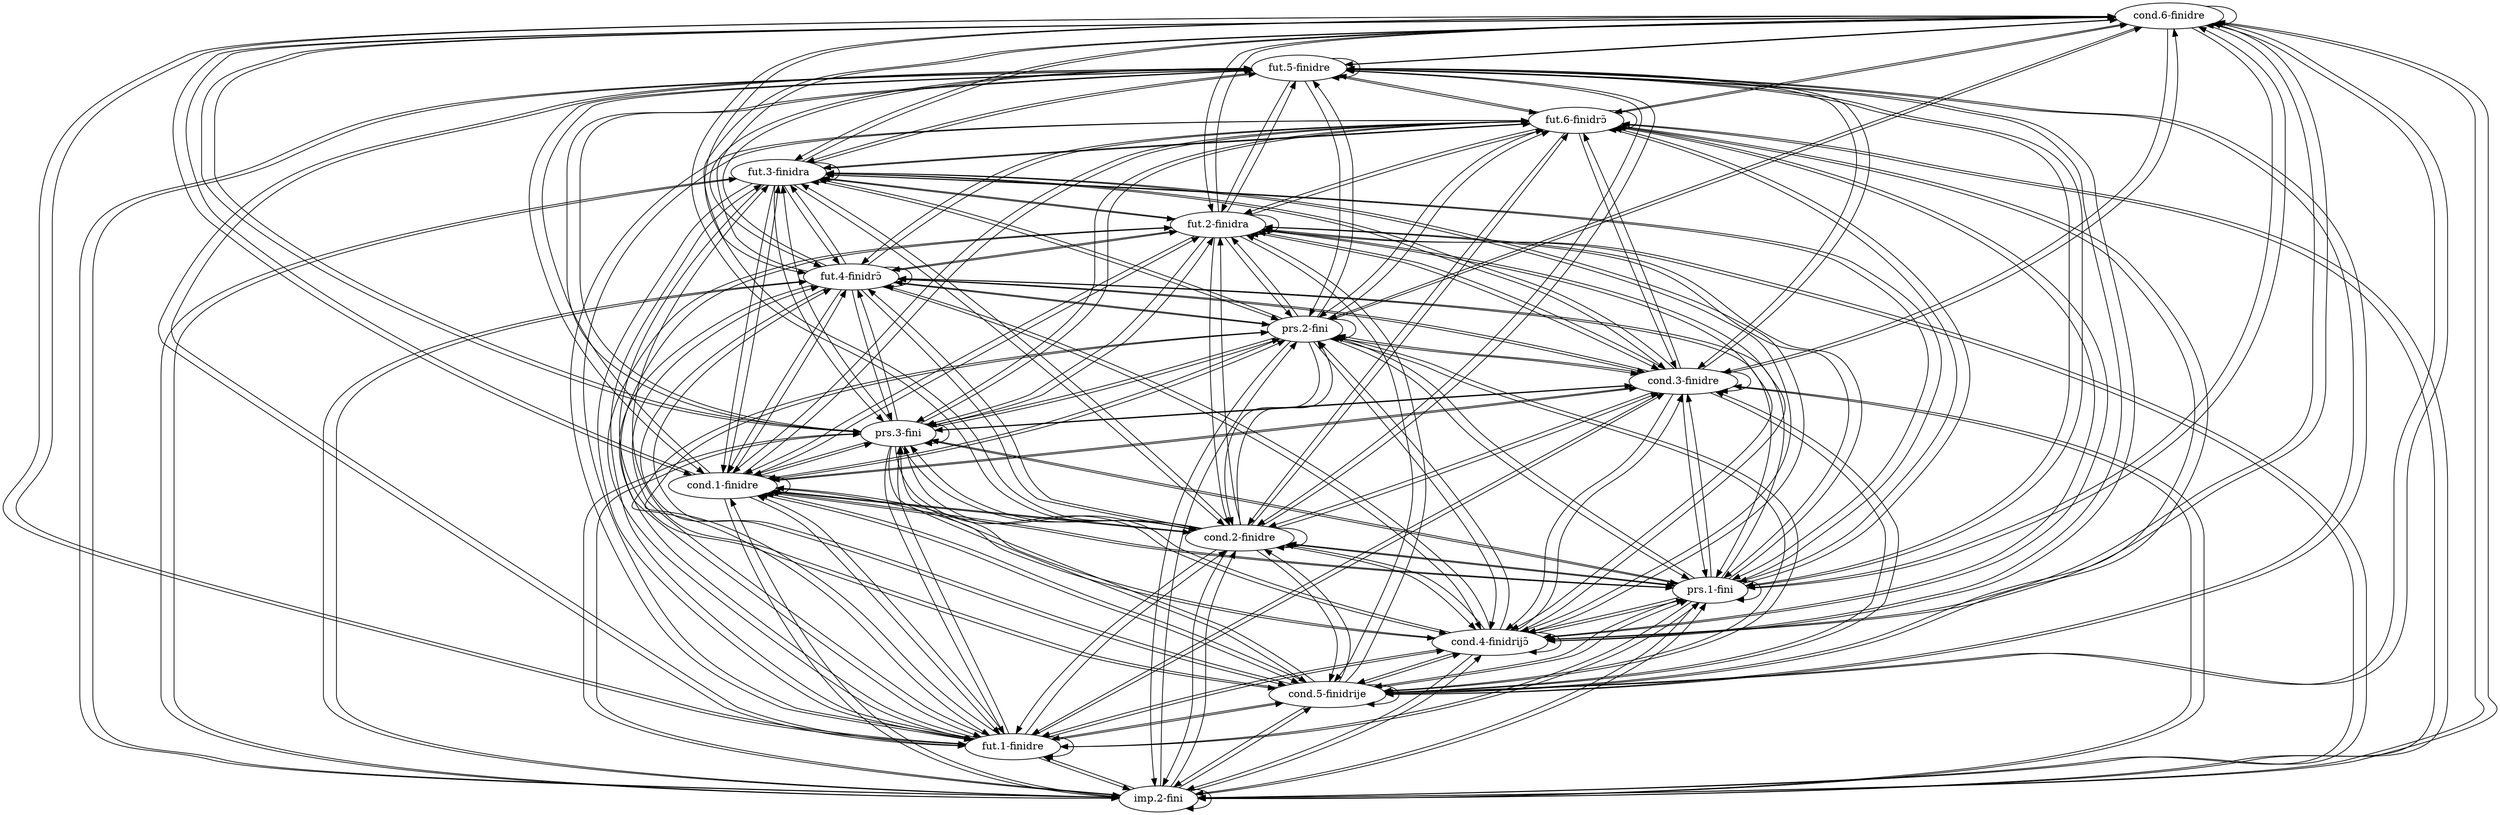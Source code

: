 digraph  {
	node [label="\N"];
	"cond.6-finidrE"	 [cell="cond.6",
		label="cond.6-finidre",
		tense=cond,
		weight=0.02];
	"cond.6-finidrE" -> "cond.6-finidrE"	 [weight=0.02];
	"fut.5-finidrE"	 [cell="fut.5",
		label="fut.5-finidre",
		tense=fut,
		weight=0.02];
	"cond.6-finidrE" -> "fut.5-finidrE"	 [weight=0.02];
	"imp.2-fini"	 [cell="imp.2",
		label="imp.2-fini",
		tense=imp,
		weight=1.0];
	"cond.6-finidrE" -> "imp.2-fini"	 [weight=1.0];
	"fut.1-finidrE"	 [cell="fut.1",
		label="fut.1-finidre",
		tense=fut,
		weight=0.02];
	"cond.6-finidrE" -> "fut.1-finidrE"	 [weight=0.02];
	"cond.5-finidrijE"	 [cell="cond.5",
		label="cond.5-finidrije",
		tense=cond,
		weight=0.02];
	"cond.6-finidrE" -> "cond.5-finidrijE"	 [weight=0.02];
	"cond.4-finidrijô"	 [cell="cond.4",
		label="cond.4-finidrijɔ̃",
		tense=cond,
		weight=0.02];
	"cond.6-finidrE" -> "cond.4-finidrijô"	 [weight=0.02];
	"prs.1-fini"	 [cell="prs.1",
		label="prs.1-fini",
		tense=prs,
		weight=1.0];
	"cond.6-finidrE" -> "prs.1-fini"	 [weight=1.0];
	"cond.2-finidrE"	 [cell="cond.2",
		label="cond.2-finidre",
		tense=cond,
		weight=0.02];
	"cond.6-finidrE" -> "cond.2-finidrE"	 [weight=0.02];
	"cond.1-finidrE"	 [cell="cond.1",
		label="cond.1-finidre",
		tense=cond,
		weight=0.02];
	"cond.6-finidrE" -> "cond.1-finidrE"	 [weight=0.02];
	"prs.3-fini"	 [cell="prs.3",
		label="prs.3-fini",
		tense=prs,
		weight=1.0];
	"cond.6-finidrE" -> "prs.3-fini"	 [weight=1.0];
	"cond.3-finidrE"	 [cell="cond.3",
		label="cond.3-finidre",
		tense=cond,
		weight=0.02];
	"cond.6-finidrE" -> "cond.3-finidrE"	 [weight=0.02];
	"prs.2-fini"	 [cell="prs.2",
		label="prs.2-fini",
		tense=prs,
		weight=1.0];
	"cond.6-finidrE" -> "prs.2-fini"	 [weight=1.0];
	"fut.4-finidrô"	 [cell="fut.4",
		label="fut.4-finidrɔ̃",
		tense=fut,
		weight=0.02];
	"cond.6-finidrE" -> "fut.4-finidrô"	 [weight=0.02];
	"fut.2-finidra"	 [cell="fut.2",
		label="fut.2-finidra",
		tense=fut,
		weight=0.02];
	"cond.6-finidrE" -> "fut.2-finidra"	 [weight=0.02];
	"fut.3-finidra"	 [cell="fut.3",
		label="fut.3-finidra",
		tense=fut,
		weight=0.02];
	"cond.6-finidrE" -> "fut.3-finidra"	 [weight=0.02];
	"fut.6-finidrô"	 [cell="fut.6",
		label="fut.6-finidrɔ̃",
		tense=fut,
		weight=0.02];
	"cond.6-finidrE" -> "fut.6-finidrô"	 [weight=0.02];
	"fut.5-finidrE" -> "cond.6-finidrE"	 [weight=0.02];
	"fut.5-finidrE" -> "fut.5-finidrE"	 [weight=0.02];
	"fut.5-finidrE" -> "imp.2-fini"	 [weight=1.0];
	"fut.5-finidrE" -> "fut.1-finidrE"	 [weight=0.02];
	"fut.5-finidrE" -> "cond.5-finidrijE"	 [weight=0.02];
	"fut.5-finidrE" -> "cond.4-finidrijô"	 [weight=0.02];
	"fut.5-finidrE" -> "prs.1-fini"	 [weight=1.0];
	"fut.5-finidrE" -> "cond.2-finidrE"	 [weight=0.02];
	"fut.5-finidrE" -> "cond.1-finidrE"	 [weight=0.02];
	"fut.5-finidrE" -> "prs.3-fini"	 [weight=1.0];
	"fut.5-finidrE" -> "cond.3-finidrE"	 [weight=0.02];
	"fut.5-finidrE" -> "prs.2-fini"	 [weight=1.0];
	"fut.5-finidrE" -> "fut.4-finidrô"	 [weight=0.02];
	"fut.5-finidrE" -> "fut.2-finidra"	 [weight=0.02];
	"fut.5-finidrE" -> "fut.3-finidra"	 [weight=0.02];
	"fut.5-finidrE" -> "fut.6-finidrô"	 [weight=0.02];
	"imp.2-fini" -> "cond.6-finidrE"	 [weight=0.0004];
	"imp.2-fini" -> "fut.5-finidrE"	 [weight=0.0004];
	"imp.2-fini" -> "imp.2-fini"	 [weight=1.0];
	"imp.2-fini" -> "fut.1-finidrE"	 [weight=0.0004];
	"imp.2-fini" -> "cond.5-finidrijE"	 [weight=0.0004];
	"imp.2-fini" -> "cond.4-finidrijô"	 [weight=0.0004];
	"imp.2-fini" -> "prs.1-fini"	 [weight=1.0];
	"imp.2-fini" -> "cond.2-finidrE"	 [weight=0.0004];
	"imp.2-fini" -> "cond.1-finidrE"	 [weight=0.0004];
	"imp.2-fini" -> "prs.3-fini"	 [weight=1.0];
	"imp.2-fini" -> "cond.3-finidrE"	 [weight=0.0004];
	"imp.2-fini" -> "prs.2-fini"	 [weight=1.0];
	"imp.2-fini" -> "fut.4-finidrô"	 [weight=0.0004];
	"imp.2-fini" -> "fut.2-finidra"	 [weight=0.0004];
	"imp.2-fini" -> "fut.3-finidra"	 [weight=0.0004];
	"imp.2-fini" -> "fut.6-finidrô"	 [weight=0.0004];
	"fut.1-finidrE" -> "cond.6-finidrE"	 [weight=0.02];
	"fut.1-finidrE" -> "fut.5-finidrE"	 [weight=0.02];
	"fut.1-finidrE" -> "imp.2-fini"	 [weight=1.0];
	"fut.1-finidrE" -> "fut.1-finidrE"	 [weight=0.02];
	"fut.1-finidrE" -> "cond.5-finidrijE"	 [weight=0.02];
	"fut.1-finidrE" -> "cond.4-finidrijô"	 [weight=0.02];
	"fut.1-finidrE" -> "prs.1-fini"	 [weight=1.0];
	"fut.1-finidrE" -> "cond.2-finidrE"	 [weight=0.02];
	"fut.1-finidrE" -> "cond.1-finidrE"	 [weight=0.02];
	"fut.1-finidrE" -> "prs.3-fini"	 [weight=1.0];
	"fut.1-finidrE" -> "cond.3-finidrE"	 [weight=0.02];
	"fut.1-finidrE" -> "prs.2-fini"	 [weight=1.0];
	"fut.1-finidrE" -> "fut.4-finidrô"	 [weight=0.02];
	"fut.1-finidrE" -> "fut.2-finidra"	 [weight=0.02];
	"fut.1-finidrE" -> "fut.3-finidra"	 [weight=0.02];
	"fut.1-finidrE" -> "fut.6-finidrô"	 [weight=0.02];
	"cond.5-finidrijE" -> "cond.6-finidrE"	 [weight=0.02];
	"cond.5-finidrijE" -> "fut.5-finidrE"	 [weight=0.02];
	"cond.5-finidrijE" -> "imp.2-fini"	 [weight=1.0];
	"cond.5-finidrijE" -> "fut.1-finidrE"	 [weight=0.02];
	"cond.5-finidrijE" -> "cond.5-finidrijE"	 [weight=0.02];
	"cond.5-finidrijE" -> "cond.4-finidrijô"	 [weight=0.02];
	"cond.5-finidrijE" -> "prs.1-fini"	 [weight=1.0];
	"cond.5-finidrijE" -> "cond.2-finidrE"	 [weight=0.02];
	"cond.5-finidrijE" -> "cond.1-finidrE"	 [weight=0.02];
	"cond.5-finidrijE" -> "prs.3-fini"	 [weight=1.0];
	"cond.5-finidrijE" -> "cond.3-finidrE"	 [weight=0.02];
	"cond.5-finidrijE" -> "prs.2-fini"	 [weight=1.0];
	"cond.5-finidrijE" -> "fut.4-finidrô"	 [weight=0.02];
	"cond.5-finidrijE" -> "fut.2-finidra"	 [weight=0.02];
	"cond.5-finidrijE" -> "fut.3-finidra"	 [weight=0.02];
	"cond.5-finidrijE" -> "fut.6-finidrô"	 [weight=0.02];
	"cond.4-finidrijô" -> "cond.6-finidrE"	 [weight=0.02];
	"cond.4-finidrijô" -> "fut.5-finidrE"	 [weight=0.02];
	"cond.4-finidrijô" -> "imp.2-fini"	 [weight=1.0];
	"cond.4-finidrijô" -> "fut.1-finidrE"	 [weight=0.02];
	"cond.4-finidrijô" -> "cond.5-finidrijE"	 [weight=0.02];
	"cond.4-finidrijô" -> "cond.4-finidrijô"	 [weight=0.02];
	"cond.4-finidrijô" -> "prs.1-fini"	 [weight=1.0];
	"cond.4-finidrijô" -> "cond.2-finidrE"	 [weight=0.02];
	"cond.4-finidrijô" -> "cond.1-finidrE"	 [weight=0.02];
	"cond.4-finidrijô" -> "prs.3-fini"	 [weight=1.0];
	"cond.4-finidrijô" -> "cond.3-finidrE"	 [weight=0.02];
	"cond.4-finidrijô" -> "prs.2-fini"	 [weight=1.0];
	"cond.4-finidrijô" -> "fut.4-finidrô"	 [weight=0.02];
	"cond.4-finidrijô" -> "fut.2-finidra"	 [weight=0.02];
	"cond.4-finidrijô" -> "fut.3-finidra"	 [weight=0.02];
	"cond.4-finidrijô" -> "fut.6-finidrô"	 [weight=0.02];
	"prs.1-fini" -> "cond.6-finidrE"	 [weight=0.0004];
	"prs.1-fini" -> "fut.5-finidrE"	 [weight=0.0004];
	"prs.1-fini" -> "imp.2-fini"	 [weight=1.0];
	"prs.1-fini" -> "fut.1-finidrE"	 [weight=0.0004];
	"prs.1-fini" -> "cond.5-finidrijE"	 [weight=0.0004];
	"prs.1-fini" -> "cond.4-finidrijô"	 [weight=0.0004];
	"prs.1-fini" -> "prs.1-fini"	 [weight=1.0];
	"prs.1-fini" -> "cond.2-finidrE"	 [weight=0.0004];
	"prs.1-fini" -> "cond.1-finidrE"	 [weight=0.0004];
	"prs.1-fini" -> "prs.3-fini"	 [weight=1.0];
	"prs.1-fini" -> "cond.3-finidrE"	 [weight=0.0004];
	"prs.1-fini" -> "prs.2-fini"	 [weight=1.0];
	"prs.1-fini" -> "fut.4-finidrô"	 [weight=0.0004];
	"prs.1-fini" -> "fut.2-finidra"	 [weight=0.0004];
	"prs.1-fini" -> "fut.3-finidra"	 [weight=0.0004];
	"prs.1-fini" -> "fut.6-finidrô"	 [weight=0.0004];
	"cond.2-finidrE" -> "cond.6-finidrE"	 [weight=0.02];
	"cond.2-finidrE" -> "fut.5-finidrE"	 [weight=0.02];
	"cond.2-finidrE" -> "imp.2-fini"	 [weight=1.0];
	"cond.2-finidrE" -> "fut.1-finidrE"	 [weight=0.02];
	"cond.2-finidrE" -> "cond.5-finidrijE"	 [weight=0.02];
	"cond.2-finidrE" -> "cond.4-finidrijô"	 [weight=0.02];
	"cond.2-finidrE" -> "prs.1-fini"	 [weight=1.0];
	"cond.2-finidrE" -> "cond.2-finidrE"	 [weight=0.02];
	"cond.2-finidrE" -> "cond.1-finidrE"	 [weight=0.02];
	"cond.2-finidrE" -> "prs.3-fini"	 [weight=1.0];
	"cond.2-finidrE" -> "cond.3-finidrE"	 [weight=0.02];
	"cond.2-finidrE" -> "prs.2-fini"	 [weight=1.0];
	"cond.2-finidrE" -> "fut.4-finidrô"	 [weight=0.02];
	"cond.2-finidrE" -> "fut.2-finidra"	 [weight=0.02];
	"cond.2-finidrE" -> "fut.3-finidra"	 [weight=0.02];
	"cond.2-finidrE" -> "fut.6-finidrô"	 [weight=0.02];
	"cond.1-finidrE" -> "cond.6-finidrE"	 [weight=0.02];
	"cond.1-finidrE" -> "fut.5-finidrE"	 [weight=0.02];
	"cond.1-finidrE" -> "imp.2-fini"	 [weight=1.0];
	"cond.1-finidrE" -> "fut.1-finidrE"	 [weight=0.02];
	"cond.1-finidrE" -> "cond.5-finidrijE"	 [weight=0.02];
	"cond.1-finidrE" -> "cond.4-finidrijô"	 [weight=0.02];
	"cond.1-finidrE" -> "prs.1-fini"	 [weight=1.0];
	"cond.1-finidrE" -> "cond.2-finidrE"	 [weight=0.02];
	"cond.1-finidrE" -> "cond.1-finidrE"	 [weight=0.02];
	"cond.1-finidrE" -> "prs.3-fini"	 [weight=1.0];
	"cond.1-finidrE" -> "cond.3-finidrE"	 [weight=0.02];
	"cond.1-finidrE" -> "prs.2-fini"	 [weight=1.0];
	"cond.1-finidrE" -> "fut.4-finidrô"	 [weight=0.02];
	"cond.1-finidrE" -> "fut.2-finidra"	 [weight=0.02];
	"cond.1-finidrE" -> "fut.3-finidra"	 [weight=0.02];
	"cond.1-finidrE" -> "fut.6-finidrô"	 [weight=0.02];
	"prs.3-fini" -> "cond.6-finidrE"	 [weight=0.0004];
	"prs.3-fini" -> "fut.5-finidrE"	 [weight=0.0004];
	"prs.3-fini" -> "imp.2-fini"	 [weight=1.0];
	"prs.3-fini" -> "fut.1-finidrE"	 [weight=0.0004];
	"prs.3-fini" -> "cond.5-finidrijE"	 [weight=0.0004];
	"prs.3-fini" -> "cond.4-finidrijô"	 [weight=0.0004];
	"prs.3-fini" -> "prs.1-fini"	 [weight=1.0];
	"prs.3-fini" -> "cond.2-finidrE"	 [weight=0.0004];
	"prs.3-fini" -> "cond.1-finidrE"	 [weight=0.0004];
	"prs.3-fini" -> "prs.3-fini"	 [weight=1.0];
	"prs.3-fini" -> "cond.3-finidrE"	 [weight=0.0004];
	"prs.3-fini" -> "prs.2-fini"	 [weight=1.0];
	"prs.3-fini" -> "fut.4-finidrô"	 [weight=0.0004];
	"prs.3-fini" -> "fut.2-finidra"	 [weight=0.0004];
	"prs.3-fini" -> "fut.3-finidra"	 [weight=0.0004];
	"prs.3-fini" -> "fut.6-finidrô"	 [weight=0.0004];
	"cond.3-finidrE" -> "cond.6-finidrE"	 [weight=0.02];
	"cond.3-finidrE" -> "fut.5-finidrE"	 [weight=0.02];
	"cond.3-finidrE" -> "imp.2-fini"	 [weight=1.0];
	"cond.3-finidrE" -> "fut.1-finidrE"	 [weight=0.02];
	"cond.3-finidrE" -> "cond.5-finidrijE"	 [weight=0.02];
	"cond.3-finidrE" -> "cond.4-finidrijô"	 [weight=0.02];
	"cond.3-finidrE" -> "prs.1-fini"	 [weight=1.0];
	"cond.3-finidrE" -> "cond.2-finidrE"	 [weight=0.02];
	"cond.3-finidrE" -> "cond.1-finidrE"	 [weight=0.02];
	"cond.3-finidrE" -> "prs.3-fini"	 [weight=1.0];
	"cond.3-finidrE" -> "cond.3-finidrE"	 [weight=0.02];
	"cond.3-finidrE" -> "prs.2-fini"	 [weight=1.0];
	"cond.3-finidrE" -> "fut.4-finidrô"	 [weight=0.02];
	"cond.3-finidrE" -> "fut.2-finidra"	 [weight=0.02];
	"cond.3-finidrE" -> "fut.3-finidra"	 [weight=0.02];
	"cond.3-finidrE" -> "fut.6-finidrô"	 [weight=0.02];
	"prs.2-fini" -> "cond.6-finidrE"	 [weight=0.0004];
	"prs.2-fini" -> "fut.5-finidrE"	 [weight=0.0004];
	"prs.2-fini" -> "imp.2-fini"	 [weight=1.0];
	"prs.2-fini" -> "fut.1-finidrE"	 [weight=0.0004];
	"prs.2-fini" -> "cond.5-finidrijE"	 [weight=0.0004];
	"prs.2-fini" -> "cond.4-finidrijô"	 [weight=0.0004];
	"prs.2-fini" -> "prs.1-fini"	 [weight=1.0];
	"prs.2-fini" -> "cond.2-finidrE"	 [weight=0.0004];
	"prs.2-fini" -> "cond.1-finidrE"	 [weight=0.0004];
	"prs.2-fini" -> "prs.3-fini"	 [weight=1.0];
	"prs.2-fini" -> "cond.3-finidrE"	 [weight=0.0004];
	"prs.2-fini" -> "prs.2-fini"	 [weight=1.0];
	"prs.2-fini" -> "fut.4-finidrô"	 [weight=0.0004];
	"prs.2-fini" -> "fut.2-finidra"	 [weight=0.0004];
	"prs.2-fini" -> "fut.3-finidra"	 [weight=0.0004];
	"prs.2-fini" -> "fut.6-finidrô"	 [weight=0.0004];
	"fut.4-finidrô" -> "cond.6-finidrE"	 [weight=0.02];
	"fut.4-finidrô" -> "fut.5-finidrE"	 [weight=0.02];
	"fut.4-finidrô" -> "imp.2-fini"	 [weight=1.0];
	"fut.4-finidrô" -> "fut.1-finidrE"	 [weight=0.02];
	"fut.4-finidrô" -> "cond.5-finidrijE"	 [weight=0.02];
	"fut.4-finidrô" -> "cond.4-finidrijô"	 [weight=0.02];
	"fut.4-finidrô" -> "prs.1-fini"	 [weight=1.0];
	"fut.4-finidrô" -> "cond.2-finidrE"	 [weight=0.02];
	"fut.4-finidrô" -> "cond.1-finidrE"	 [weight=0.02];
	"fut.4-finidrô" -> "prs.3-fini"	 [weight=1.0];
	"fut.4-finidrô" -> "cond.3-finidrE"	 [weight=0.02];
	"fut.4-finidrô" -> "prs.2-fini"	 [weight=1.0];
	"fut.4-finidrô" -> "fut.4-finidrô"	 [weight=0.02];
	"fut.4-finidrô" -> "fut.2-finidra"	 [weight=0.02];
	"fut.4-finidrô" -> "fut.3-finidra"	 [weight=0.02];
	"fut.4-finidrô" -> "fut.6-finidrô"	 [weight=0.02];
	"fut.2-finidra" -> "cond.6-finidrE"	 [weight=0.02];
	"fut.2-finidra" -> "fut.5-finidrE"	 [weight=0.02];
	"fut.2-finidra" -> "imp.2-fini"	 [weight=1.0];
	"fut.2-finidra" -> "fut.1-finidrE"	 [weight=0.02];
	"fut.2-finidra" -> "cond.5-finidrijE"	 [weight=0.02];
	"fut.2-finidra" -> "cond.4-finidrijô"	 [weight=0.02];
	"fut.2-finidra" -> "prs.1-fini"	 [weight=1.0];
	"fut.2-finidra" -> "cond.2-finidrE"	 [weight=0.02];
	"fut.2-finidra" -> "cond.1-finidrE"	 [weight=0.02];
	"fut.2-finidra" -> "prs.3-fini"	 [weight=1.0];
	"fut.2-finidra" -> "cond.3-finidrE"	 [weight=0.02];
	"fut.2-finidra" -> "prs.2-fini"	 [weight=1.0];
	"fut.2-finidra" -> "fut.4-finidrô"	 [weight=0.02];
	"fut.2-finidra" -> "fut.2-finidra"	 [weight=0.02];
	"fut.2-finidra" -> "fut.3-finidra"	 [weight=0.02];
	"fut.2-finidra" -> "fut.6-finidrô"	 [weight=0.02];
	"fut.3-finidra" -> "cond.6-finidrE"	 [weight=0.02];
	"fut.3-finidra" -> "fut.5-finidrE"	 [weight=0.02];
	"fut.3-finidra" -> "imp.2-fini"	 [weight=1.0];
	"fut.3-finidra" -> "fut.1-finidrE"	 [weight=0.02];
	"fut.3-finidra" -> "cond.5-finidrijE"	 [weight=0.02];
	"fut.3-finidra" -> "cond.4-finidrijô"	 [weight=0.02];
	"fut.3-finidra" -> "prs.1-fini"	 [weight=1.0];
	"fut.3-finidra" -> "cond.2-finidrE"	 [weight=0.02];
	"fut.3-finidra" -> "cond.1-finidrE"	 [weight=0.02];
	"fut.3-finidra" -> "prs.3-fini"	 [weight=1.0];
	"fut.3-finidra" -> "cond.3-finidrE"	 [weight=0.02];
	"fut.3-finidra" -> "prs.2-fini"	 [weight=1.0];
	"fut.3-finidra" -> "fut.4-finidrô"	 [weight=0.02];
	"fut.3-finidra" -> "fut.2-finidra"	 [weight=0.02];
	"fut.3-finidra" -> "fut.3-finidra"	 [weight=0.02];
	"fut.3-finidra" -> "fut.6-finidrô"	 [weight=0.02];
	"fut.6-finidrô" -> "cond.6-finidrE"	 [weight=0.02];
	"fut.6-finidrô" -> "fut.5-finidrE"	 [weight=0.02];
	"fut.6-finidrô" -> "imp.2-fini"	 [weight=1.0];
	"fut.6-finidrô" -> "fut.1-finidrE"	 [weight=0.02];
	"fut.6-finidrô" -> "cond.5-finidrijE"	 [weight=0.02];
	"fut.6-finidrô" -> "cond.4-finidrijô"	 [weight=0.02];
	"fut.6-finidrô" -> "prs.1-fini"	 [weight=1.0];
	"fut.6-finidrô" -> "cond.2-finidrE"	 [weight=0.02];
	"fut.6-finidrô" -> "cond.1-finidrE"	 [weight=0.02];
	"fut.6-finidrô" -> "prs.3-fini"	 [weight=1.0];
	"fut.6-finidrô" -> "cond.3-finidrE"	 [weight=0.02];
	"fut.6-finidrô" -> "prs.2-fini"	 [weight=1.0];
	"fut.6-finidrô" -> "fut.4-finidrô"	 [weight=0.02];
	"fut.6-finidrô" -> "fut.2-finidra"	 [weight=0.02];
	"fut.6-finidrô" -> "fut.3-finidra"	 [weight=0.02];
	"fut.6-finidrô" -> "fut.6-finidrô"	 [weight=0.02];
}
